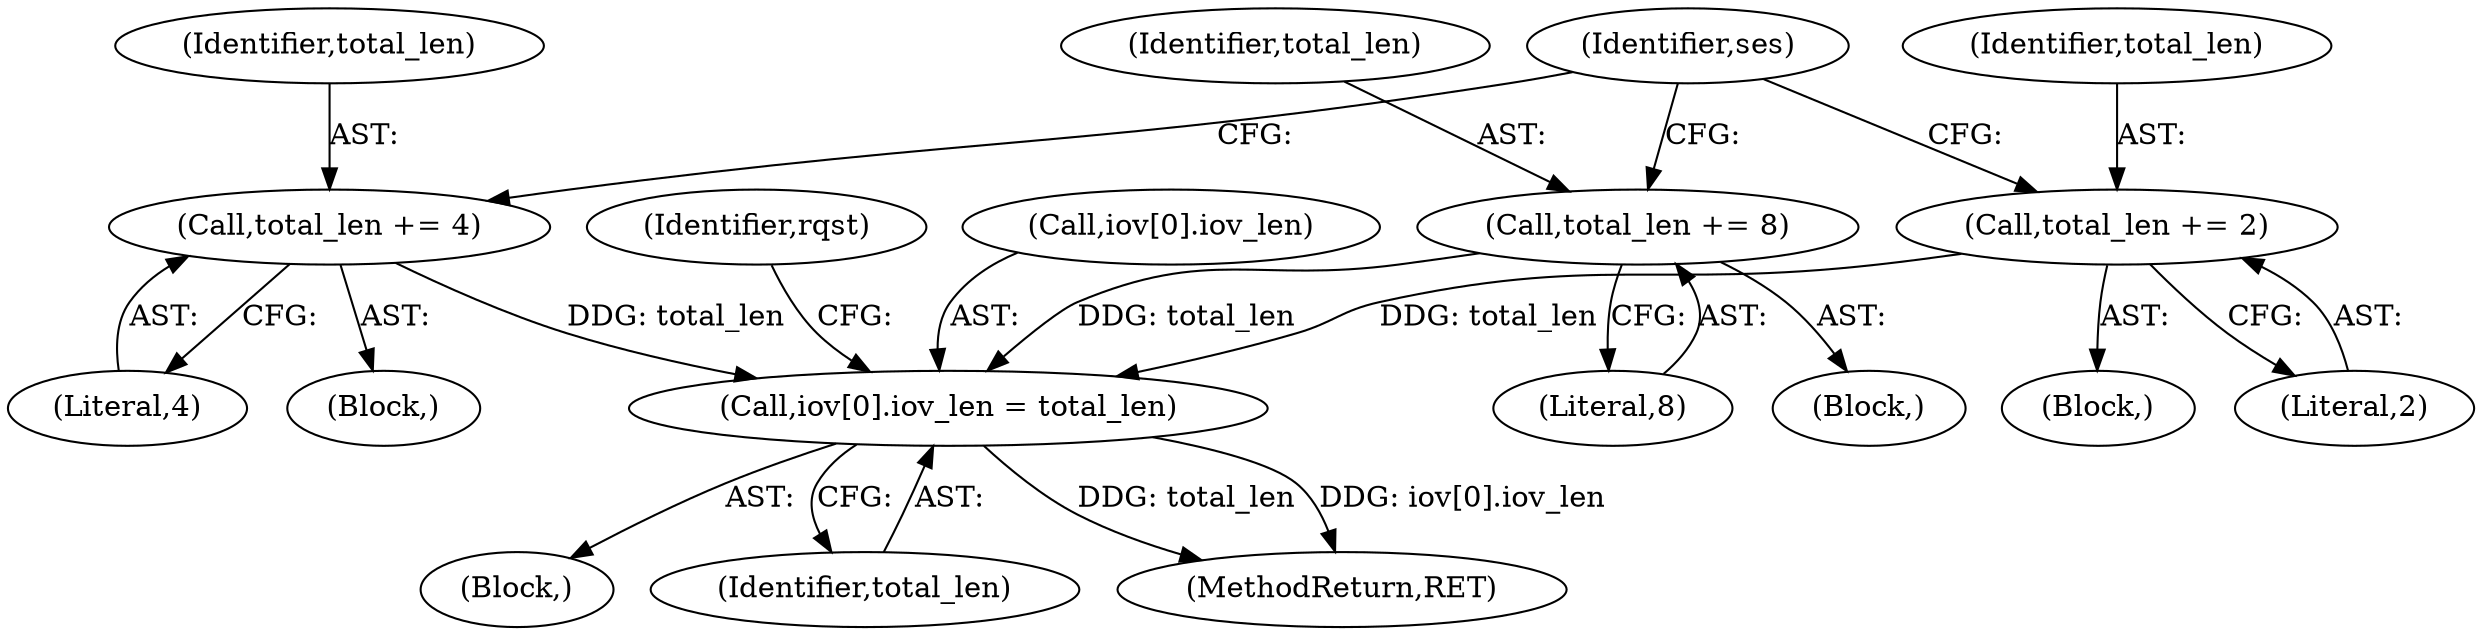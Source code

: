 digraph "0_linux_b57a55e2200ede754e4dc9cce4ba9402544b9365@array" {
"1000405" [label="(Call,iov[0].iov_len = total_len)"];
"1000222" [label="(Call,total_len += 4)"];
"1000302" [label="(Call,total_len += 2)"];
"1000277" [label="(Call,total_len += 8)"];
"1000222" [label="(Call,total_len += 4)"];
"1000307" [label="(Identifier,ses)"];
"1000281" [label="(Block,)"];
"1000114" [label="(Block,)"];
"1000302" [label="(Call,total_len += 2)"];
"1000224" [label="(Literal,4)"];
"1000277" [label="(Call,total_len += 8)"];
"1000304" [label="(Literal,2)"];
"1000411" [label="(Identifier,total_len)"];
"1000278" [label="(Identifier,total_len)"];
"1000831" [label="(MethodReturn,RET)"];
"1000223" [label="(Identifier,total_len)"];
"1000199" [label="(Block,)"];
"1000303" [label="(Identifier,total_len)"];
"1000279" [label="(Literal,8)"];
"1000238" [label="(Block,)"];
"1000414" [label="(Identifier,rqst)"];
"1000405" [label="(Call,iov[0].iov_len = total_len)"];
"1000406" [label="(Call,iov[0].iov_len)"];
"1000405" -> "1000114"  [label="AST: "];
"1000405" -> "1000411"  [label="CFG: "];
"1000406" -> "1000405"  [label="AST: "];
"1000411" -> "1000405"  [label="AST: "];
"1000414" -> "1000405"  [label="CFG: "];
"1000405" -> "1000831"  [label="DDG: total_len"];
"1000405" -> "1000831"  [label="DDG: iov[0].iov_len"];
"1000222" -> "1000405"  [label="DDG: total_len"];
"1000302" -> "1000405"  [label="DDG: total_len"];
"1000277" -> "1000405"  [label="DDG: total_len"];
"1000222" -> "1000199"  [label="AST: "];
"1000222" -> "1000224"  [label="CFG: "];
"1000223" -> "1000222"  [label="AST: "];
"1000224" -> "1000222"  [label="AST: "];
"1000307" -> "1000222"  [label="CFG: "];
"1000302" -> "1000281"  [label="AST: "];
"1000302" -> "1000304"  [label="CFG: "];
"1000303" -> "1000302"  [label="AST: "];
"1000304" -> "1000302"  [label="AST: "];
"1000307" -> "1000302"  [label="CFG: "];
"1000277" -> "1000238"  [label="AST: "];
"1000277" -> "1000279"  [label="CFG: "];
"1000278" -> "1000277"  [label="AST: "];
"1000279" -> "1000277"  [label="AST: "];
"1000307" -> "1000277"  [label="CFG: "];
}
